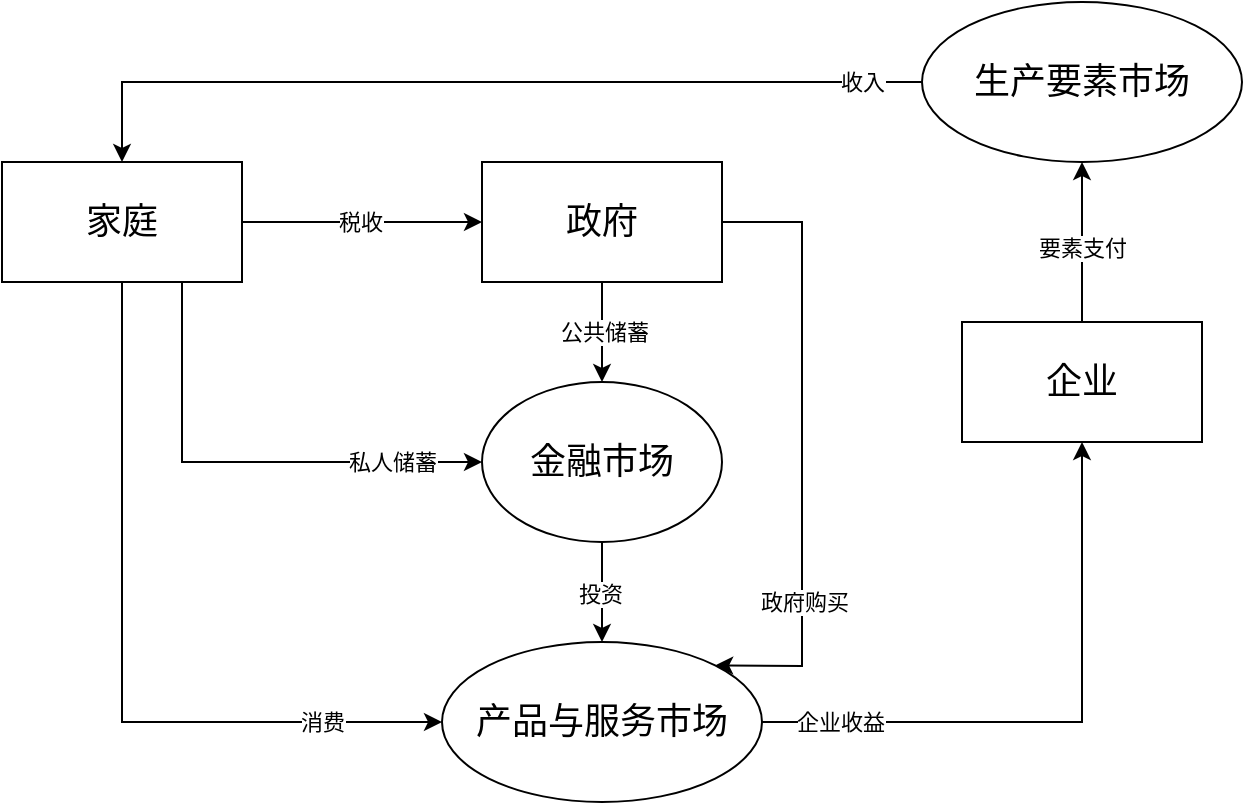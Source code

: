<mxfile version="24.0.4" type="device">
  <diagram name="第 1 页" id="EL4QmIyIVocowvKd7AYP">
    <mxGraphModel dx="989" dy="577" grid="1" gridSize="10" guides="1" tooltips="1" connect="1" arrows="1" fold="1" page="1" pageScale="1" pageWidth="827" pageHeight="1169" math="0" shadow="0">
      <root>
        <mxCell id="0" />
        <mxCell id="1" parent="0" />
        <mxCell id="Bnr506gk2GvxWgOeec_R-1" value="&lt;font style=&quot;font-size: 18px;&quot;&gt;家庭&lt;/font&gt;" style="rounded=0;whiteSpace=wrap;html=1;" vertex="1" parent="1">
          <mxGeometry x="80" y="360" width="120" height="60" as="geometry" />
        </mxCell>
        <mxCell id="Bnr506gk2GvxWgOeec_R-2" value="&lt;font style=&quot;font-size: 18px;&quot;&gt;政府&lt;/font&gt;" style="rounded=0;whiteSpace=wrap;html=1;" vertex="1" parent="1">
          <mxGeometry x="320" y="360" width="120" height="60" as="geometry" />
        </mxCell>
        <mxCell id="Bnr506gk2GvxWgOeec_R-3" value="&lt;font style=&quot;font-size: 18px;&quot;&gt;企业&lt;/font&gt;" style="rounded=0;whiteSpace=wrap;html=1;" vertex="1" parent="1">
          <mxGeometry x="560" y="440" width="120" height="60" as="geometry" />
        </mxCell>
        <mxCell id="Bnr506gk2GvxWgOeec_R-4" value="&lt;font style=&quot;font-size: 18px;&quot;&gt;生产要素市场&lt;/font&gt;" style="ellipse;whiteSpace=wrap;html=1;" vertex="1" parent="1">
          <mxGeometry x="540" y="280" width="160" height="80" as="geometry" />
        </mxCell>
        <mxCell id="Bnr506gk2GvxWgOeec_R-5" value="&lt;font style=&quot;font-size: 18px;&quot;&gt;金融市场&lt;/font&gt;" style="ellipse;whiteSpace=wrap;html=1;" vertex="1" parent="1">
          <mxGeometry x="320" y="470" width="120" height="80" as="geometry" />
        </mxCell>
        <mxCell id="Bnr506gk2GvxWgOeec_R-6" value="&lt;font style=&quot;font-size: 18px;&quot;&gt;产品与服务市场&lt;/font&gt;" style="ellipse;whiteSpace=wrap;html=1;" vertex="1" parent="1">
          <mxGeometry x="300" y="600" width="160" height="80" as="geometry" />
        </mxCell>
        <mxCell id="Bnr506gk2GvxWgOeec_R-7" value="" style="endArrow=classic;html=1;rounded=0;exitX=0.5;exitY=0;exitDx=0;exitDy=0;entryX=0.5;entryY=1;entryDx=0;entryDy=0;" edge="1" parent="1" source="Bnr506gk2GvxWgOeec_R-3" target="Bnr506gk2GvxWgOeec_R-4">
          <mxGeometry width="50" height="50" relative="1" as="geometry">
            <mxPoint x="370" y="420" as="sourcePoint" />
            <mxPoint x="420" y="370" as="targetPoint" />
          </mxGeometry>
        </mxCell>
        <mxCell id="Bnr506gk2GvxWgOeec_R-8" value="要素支付" style="edgeLabel;html=1;align=center;verticalAlign=middle;resizable=0;points=[];" vertex="1" connectable="0" parent="Bnr506gk2GvxWgOeec_R-7">
          <mxGeometry x="-0.058" relative="1" as="geometry">
            <mxPoint as="offset" />
          </mxGeometry>
        </mxCell>
        <mxCell id="Bnr506gk2GvxWgOeec_R-9" value="" style="endArrow=classic;html=1;rounded=0;exitX=0;exitY=0.5;exitDx=0;exitDy=0;entryX=0.5;entryY=0;entryDx=0;entryDy=0;" edge="1" parent="1" source="Bnr506gk2GvxWgOeec_R-4" target="Bnr506gk2GvxWgOeec_R-1">
          <mxGeometry width="50" height="50" relative="1" as="geometry">
            <mxPoint x="370" y="420" as="sourcePoint" />
            <mxPoint x="420" y="370" as="targetPoint" />
            <Array as="points">
              <mxPoint x="140" y="320" />
            </Array>
          </mxGeometry>
        </mxCell>
        <mxCell id="Bnr506gk2GvxWgOeec_R-11" value="收入" style="edgeLabel;html=1;align=center;verticalAlign=middle;resizable=0;points=[];" vertex="1" connectable="0" parent="Bnr506gk2GvxWgOeec_R-9">
          <mxGeometry x="-0.922" y="-1" relative="1" as="geometry">
            <mxPoint x="-13" y="1" as="offset" />
          </mxGeometry>
        </mxCell>
        <mxCell id="Bnr506gk2GvxWgOeec_R-12" value="" style="endArrow=classic;html=1;rounded=0;exitX=1;exitY=0.5;exitDx=0;exitDy=0;entryX=0;entryY=0.5;entryDx=0;entryDy=0;" edge="1" parent="1" source="Bnr506gk2GvxWgOeec_R-1" target="Bnr506gk2GvxWgOeec_R-2">
          <mxGeometry width="50" height="50" relative="1" as="geometry">
            <mxPoint x="370" y="440" as="sourcePoint" />
            <mxPoint x="420" y="390" as="targetPoint" />
          </mxGeometry>
        </mxCell>
        <mxCell id="Bnr506gk2GvxWgOeec_R-13" value="税收" style="edgeLabel;html=1;align=center;verticalAlign=middle;resizable=0;points=[];" vertex="1" connectable="0" parent="Bnr506gk2GvxWgOeec_R-12">
          <mxGeometry x="-0.024" relative="1" as="geometry">
            <mxPoint as="offset" />
          </mxGeometry>
        </mxCell>
        <mxCell id="Bnr506gk2GvxWgOeec_R-14" value="" style="endArrow=classic;html=1;rounded=0;entryX=0;entryY=0.5;entryDx=0;entryDy=0;exitX=0.75;exitY=1;exitDx=0;exitDy=0;" edge="1" parent="1" source="Bnr506gk2GvxWgOeec_R-1" target="Bnr506gk2GvxWgOeec_R-5">
          <mxGeometry width="50" height="50" relative="1" as="geometry">
            <mxPoint x="250" y="420" as="sourcePoint" />
            <mxPoint x="420" y="390" as="targetPoint" />
            <Array as="points">
              <mxPoint x="170" y="510" />
            </Array>
          </mxGeometry>
        </mxCell>
        <mxCell id="Bnr506gk2GvxWgOeec_R-15" value="私人储蓄" style="edgeLabel;html=1;align=center;verticalAlign=middle;resizable=0;points=[];" vertex="1" connectable="0" parent="Bnr506gk2GvxWgOeec_R-14">
          <mxGeometry x="0.739" y="2" relative="1" as="geometry">
            <mxPoint x="-14" y="2" as="offset" />
          </mxGeometry>
        </mxCell>
        <mxCell id="Bnr506gk2GvxWgOeec_R-16" value="" style="endArrow=classic;html=1;rounded=0;entryX=0.5;entryY=0;entryDx=0;entryDy=0;exitX=0.5;exitY=1;exitDx=0;exitDy=0;" edge="1" parent="1" source="Bnr506gk2GvxWgOeec_R-2" target="Bnr506gk2GvxWgOeec_R-5">
          <mxGeometry width="50" height="50" relative="1" as="geometry">
            <mxPoint x="370" y="480" as="sourcePoint" />
            <mxPoint x="420" y="430" as="targetPoint" />
          </mxGeometry>
        </mxCell>
        <mxCell id="Bnr506gk2GvxWgOeec_R-17" value="公共储蓄" style="edgeLabel;html=1;align=center;verticalAlign=middle;resizable=0;points=[];" vertex="1" connectable="0" parent="Bnr506gk2GvxWgOeec_R-16">
          <mxGeometry x="-0.006" y="1" relative="1" as="geometry">
            <mxPoint as="offset" />
          </mxGeometry>
        </mxCell>
        <mxCell id="Bnr506gk2GvxWgOeec_R-18" value="" style="endArrow=classic;html=1;rounded=0;entryX=0;entryY=0.5;entryDx=0;entryDy=0;exitX=0.5;exitY=1;exitDx=0;exitDy=0;" edge="1" parent="1" source="Bnr506gk2GvxWgOeec_R-1" target="Bnr506gk2GvxWgOeec_R-6">
          <mxGeometry width="50" height="50" relative="1" as="geometry">
            <mxPoint x="370" y="440" as="sourcePoint" />
            <mxPoint x="420" y="390" as="targetPoint" />
            <Array as="points">
              <mxPoint x="140" y="640" />
            </Array>
          </mxGeometry>
        </mxCell>
        <mxCell id="Bnr506gk2GvxWgOeec_R-19" value="消费" style="edgeLabel;html=1;align=center;verticalAlign=middle;resizable=0;points=[];" vertex="1" connectable="0" parent="Bnr506gk2GvxWgOeec_R-18">
          <mxGeometry x="0.682" y="3" relative="1" as="geometry">
            <mxPoint y="3" as="offset" />
          </mxGeometry>
        </mxCell>
        <mxCell id="Bnr506gk2GvxWgOeec_R-20" value="" style="endArrow=classic;html=1;rounded=0;entryX=0.5;entryY=1;entryDx=0;entryDy=0;exitX=1;exitY=0.5;exitDx=0;exitDy=0;" edge="1" parent="1" source="Bnr506gk2GvxWgOeec_R-6" target="Bnr506gk2GvxWgOeec_R-3">
          <mxGeometry width="50" height="50" relative="1" as="geometry">
            <mxPoint x="370" y="440" as="sourcePoint" />
            <mxPoint x="420" y="390" as="targetPoint" />
            <Array as="points">
              <mxPoint x="620" y="640" />
            </Array>
          </mxGeometry>
        </mxCell>
        <mxCell id="Bnr506gk2GvxWgOeec_R-21" value="企业收益" style="edgeLabel;html=1;align=center;verticalAlign=middle;resizable=0;points=[];" vertex="1" connectable="0" parent="Bnr506gk2GvxWgOeec_R-20">
          <mxGeometry x="-0.743" relative="1" as="geometry">
            <mxPoint as="offset" />
          </mxGeometry>
        </mxCell>
        <mxCell id="Bnr506gk2GvxWgOeec_R-23" value="" style="endArrow=classic;html=1;rounded=0;entryX=0.5;entryY=0;entryDx=0;entryDy=0;exitX=0.5;exitY=1;exitDx=0;exitDy=0;" edge="1" parent="1" source="Bnr506gk2GvxWgOeec_R-5" target="Bnr506gk2GvxWgOeec_R-6">
          <mxGeometry width="50" height="50" relative="1" as="geometry">
            <mxPoint x="370" y="440" as="sourcePoint" />
            <mxPoint x="420" y="390" as="targetPoint" />
          </mxGeometry>
        </mxCell>
        <mxCell id="Bnr506gk2GvxWgOeec_R-24" value="投资" style="edgeLabel;html=1;align=center;verticalAlign=middle;resizable=0;points=[];" vertex="1" connectable="0" parent="Bnr506gk2GvxWgOeec_R-23">
          <mxGeometry x="0.044" y="-1" relative="1" as="geometry">
            <mxPoint as="offset" />
          </mxGeometry>
        </mxCell>
        <mxCell id="Bnr506gk2GvxWgOeec_R-25" value="" style="endArrow=classic;html=1;rounded=0;entryX=1;entryY=0;entryDx=0;entryDy=0;exitX=1;exitY=0.5;exitDx=0;exitDy=0;" edge="1" parent="1" source="Bnr506gk2GvxWgOeec_R-2" target="Bnr506gk2GvxWgOeec_R-6">
          <mxGeometry width="50" height="50" relative="1" as="geometry">
            <mxPoint x="370" y="440" as="sourcePoint" />
            <mxPoint x="420" y="390" as="targetPoint" />
            <Array as="points">
              <mxPoint x="480" y="390" />
              <mxPoint x="480" y="612" />
            </Array>
          </mxGeometry>
        </mxCell>
        <mxCell id="Bnr506gk2GvxWgOeec_R-26" value="政府购买" style="edgeLabel;html=1;align=center;verticalAlign=middle;resizable=0;points=[];" vertex="1" connectable="0" parent="Bnr506gk2GvxWgOeec_R-25">
          <mxGeometry x="0.503" y="1" relative="1" as="geometry">
            <mxPoint as="offset" />
          </mxGeometry>
        </mxCell>
      </root>
    </mxGraphModel>
  </diagram>
</mxfile>
